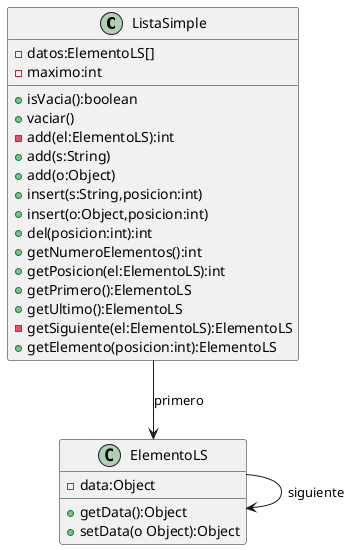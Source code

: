 @startuml
'https://plantuml.com/class-diagram

class ListaSimple {
-datos:ElementoLS[]
-maximo:int
+isVacia():boolean
+vaciar()
-add(el:ElementoLS):int
+add(s:String)
+add(o:Object)
+insert(s:String,posicion:int)
+insert(o:Object,posicion:int)
+del(posicion:int):int
+getNumeroElementos():int
+getPosicion(el:ElementoLS):int
+getPrimero():ElementoLS
+getUltimo():ElementoLS
-getSiguiente(el:ElementoLS):ElementoLS
+getElemento(posicion:int):ElementoLS
}

class ElementoLS {
-data:Object
+getData():Object
+setData(o Object):Object
}

ListaSimple --> ElementoLS:primero
ElementoLS --> ElementoLS:siguiente

/' COMENTARIOS:
note bottom on link
    Esta es una nota para un enlace
endnote

note right of Elemento::siguiente
  Esto es una nota
end note
'/
@enduml